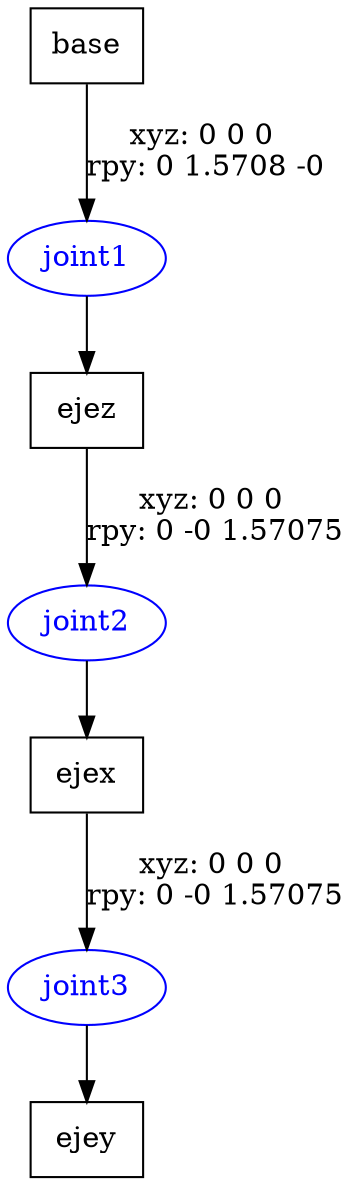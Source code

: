 digraph G {
node [shape=box];
"base" [label="base"];
"ejez" [label="ejez"];
"ejex" [label="ejex"];
"ejey" [label="ejey"];
node [shape=ellipse, color=blue, fontcolor=blue];
"base" -> "joint1" [label="xyz: 0 0 0 \nrpy: 0 1.5708 -0"]
"joint1" -> "ejez"
"ejez" -> "joint2" [label="xyz: 0 0 0 \nrpy: 0 -0 1.57075"]
"joint2" -> "ejex"
"ejex" -> "joint3" [label="xyz: 0 0 0 \nrpy: 0 -0 1.57075"]
"joint3" -> "ejey"
}
